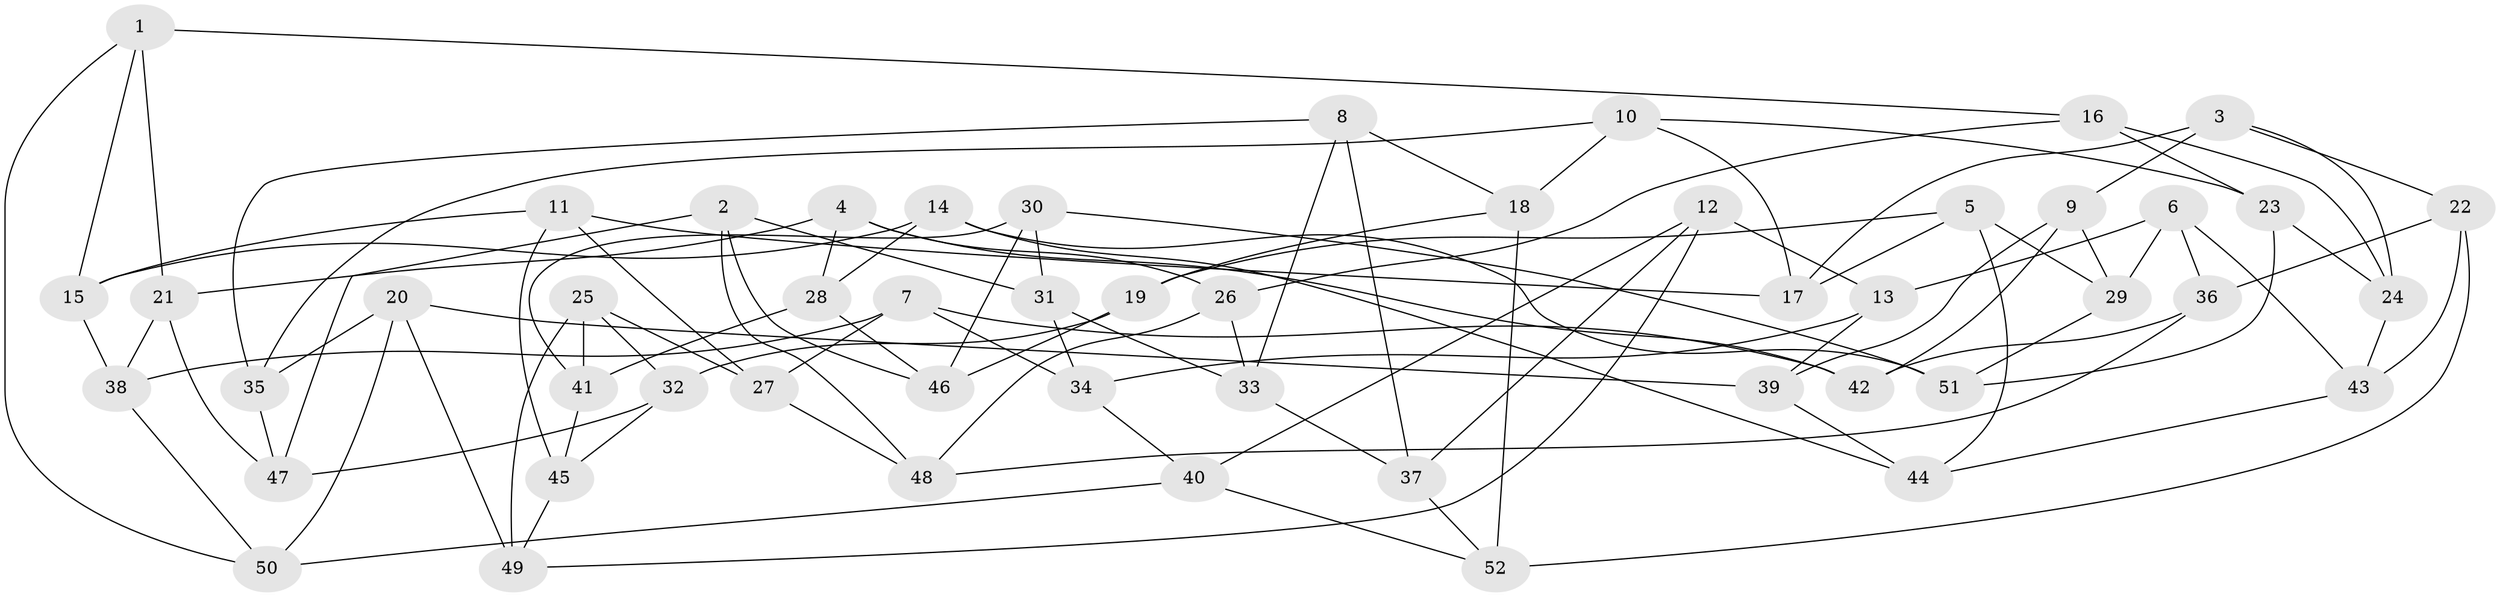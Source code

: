 // Generated by graph-tools (version 1.1) at 2025/58/03/09/25 04:58:28]
// undirected, 52 vertices, 104 edges
graph export_dot {
graph [start="1"]
  node [color=gray90,style=filled];
  1;
  2;
  3;
  4;
  5;
  6;
  7;
  8;
  9;
  10;
  11;
  12;
  13;
  14;
  15;
  16;
  17;
  18;
  19;
  20;
  21;
  22;
  23;
  24;
  25;
  26;
  27;
  28;
  29;
  30;
  31;
  32;
  33;
  34;
  35;
  36;
  37;
  38;
  39;
  40;
  41;
  42;
  43;
  44;
  45;
  46;
  47;
  48;
  49;
  50;
  51;
  52;
  1 -- 50;
  1 -- 21;
  1 -- 16;
  1 -- 15;
  2 -- 47;
  2 -- 31;
  2 -- 46;
  2 -- 48;
  3 -- 9;
  3 -- 17;
  3 -- 22;
  3 -- 24;
  4 -- 21;
  4 -- 26;
  4 -- 28;
  4 -- 42;
  5 -- 44;
  5 -- 29;
  5 -- 19;
  5 -- 17;
  6 -- 13;
  6 -- 36;
  6 -- 29;
  6 -- 43;
  7 -- 34;
  7 -- 27;
  7 -- 42;
  7 -- 38;
  8 -- 33;
  8 -- 37;
  8 -- 18;
  8 -- 35;
  9 -- 42;
  9 -- 29;
  9 -- 39;
  10 -- 23;
  10 -- 17;
  10 -- 35;
  10 -- 18;
  11 -- 27;
  11 -- 17;
  11 -- 15;
  11 -- 45;
  12 -- 37;
  12 -- 13;
  12 -- 49;
  12 -- 40;
  13 -- 39;
  13 -- 34;
  14 -- 15;
  14 -- 44;
  14 -- 51;
  14 -- 28;
  15 -- 38;
  16 -- 24;
  16 -- 23;
  16 -- 26;
  18 -- 19;
  18 -- 52;
  19 -- 32;
  19 -- 46;
  20 -- 35;
  20 -- 49;
  20 -- 39;
  20 -- 50;
  21 -- 47;
  21 -- 38;
  22 -- 43;
  22 -- 52;
  22 -- 36;
  23 -- 24;
  23 -- 51;
  24 -- 43;
  25 -- 49;
  25 -- 27;
  25 -- 32;
  25 -- 41;
  26 -- 48;
  26 -- 33;
  27 -- 48;
  28 -- 46;
  28 -- 41;
  29 -- 51;
  30 -- 31;
  30 -- 51;
  30 -- 41;
  30 -- 46;
  31 -- 34;
  31 -- 33;
  32 -- 45;
  32 -- 47;
  33 -- 37;
  34 -- 40;
  35 -- 47;
  36 -- 48;
  36 -- 42;
  37 -- 52;
  38 -- 50;
  39 -- 44;
  40 -- 52;
  40 -- 50;
  41 -- 45;
  43 -- 44;
  45 -- 49;
}
